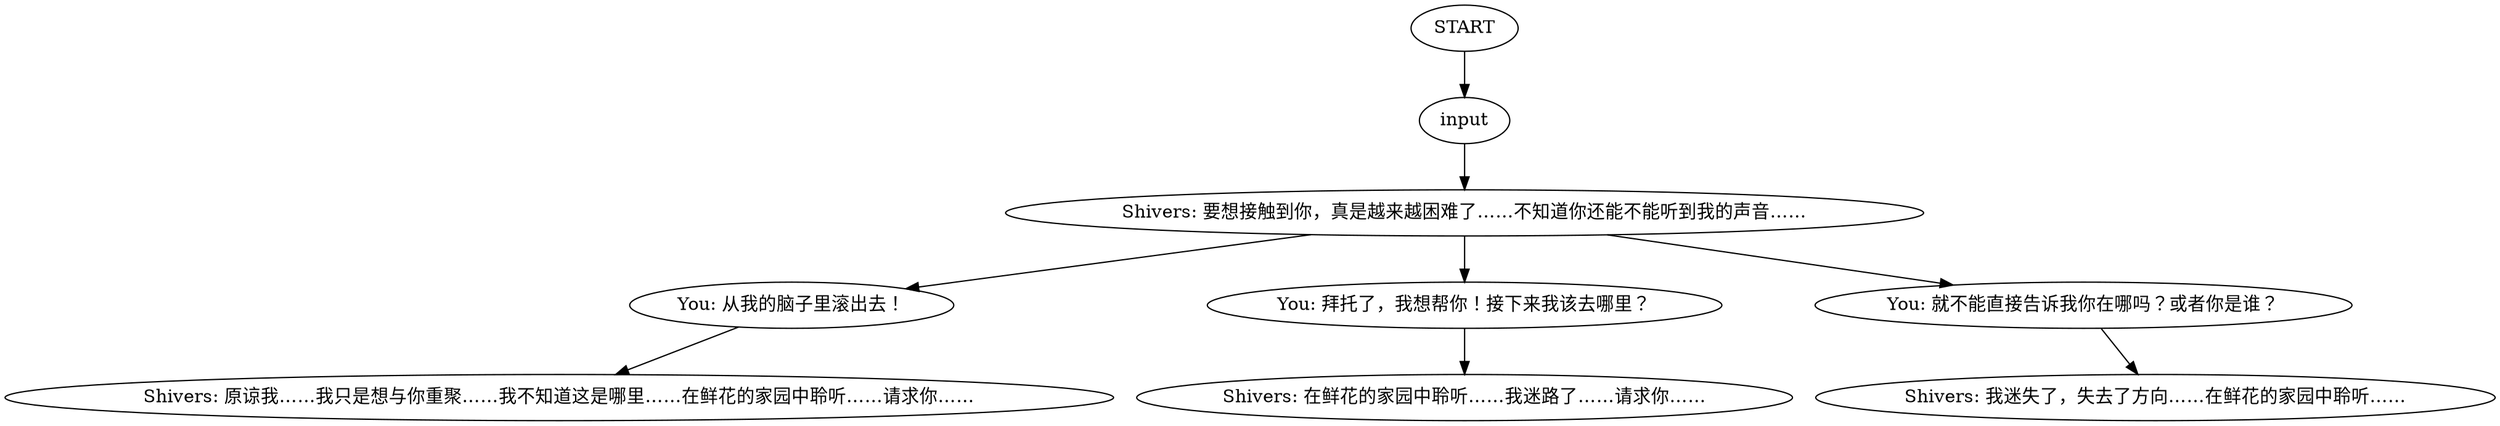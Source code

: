 # WALKWAY ORB / walkwaycoat
# This is the third Shivers in the coat quest. It is a challenging orb.
# ==================================================
digraph G {
	  0 [label="START"];
	  1 [label="input"];
	  2 [label="You: 从我的脑子里滚出去！"];
	  3 [label="Shivers: 要想接触到你，真是越来越困难了……不知道你还能不能听到我的声音……"];
	  4 [label="Shivers: 在鲜花的家园中聆听……我迷路了……请求你……"];
	  6 [label="Shivers: 原谅我……我只是想与你重聚……我不知道这是哪里……在鲜花的家园中聆听……请求你……"];
	  7 [label="Shivers: 我迷失了，失去了方向……在鲜花的家园中聆听……"];
	  8 [label="You: 拜托了，我想帮你！接下来我该去哪里？"];
	  9 [label="You: 就不能直接告诉我你在哪吗？或者你是谁？"];
	  0 -> 1
	  1 -> 3
	  2 -> 6
	  3 -> 8
	  3 -> 9
	  3 -> 2
	  8 -> 4
	  9 -> 7
}

